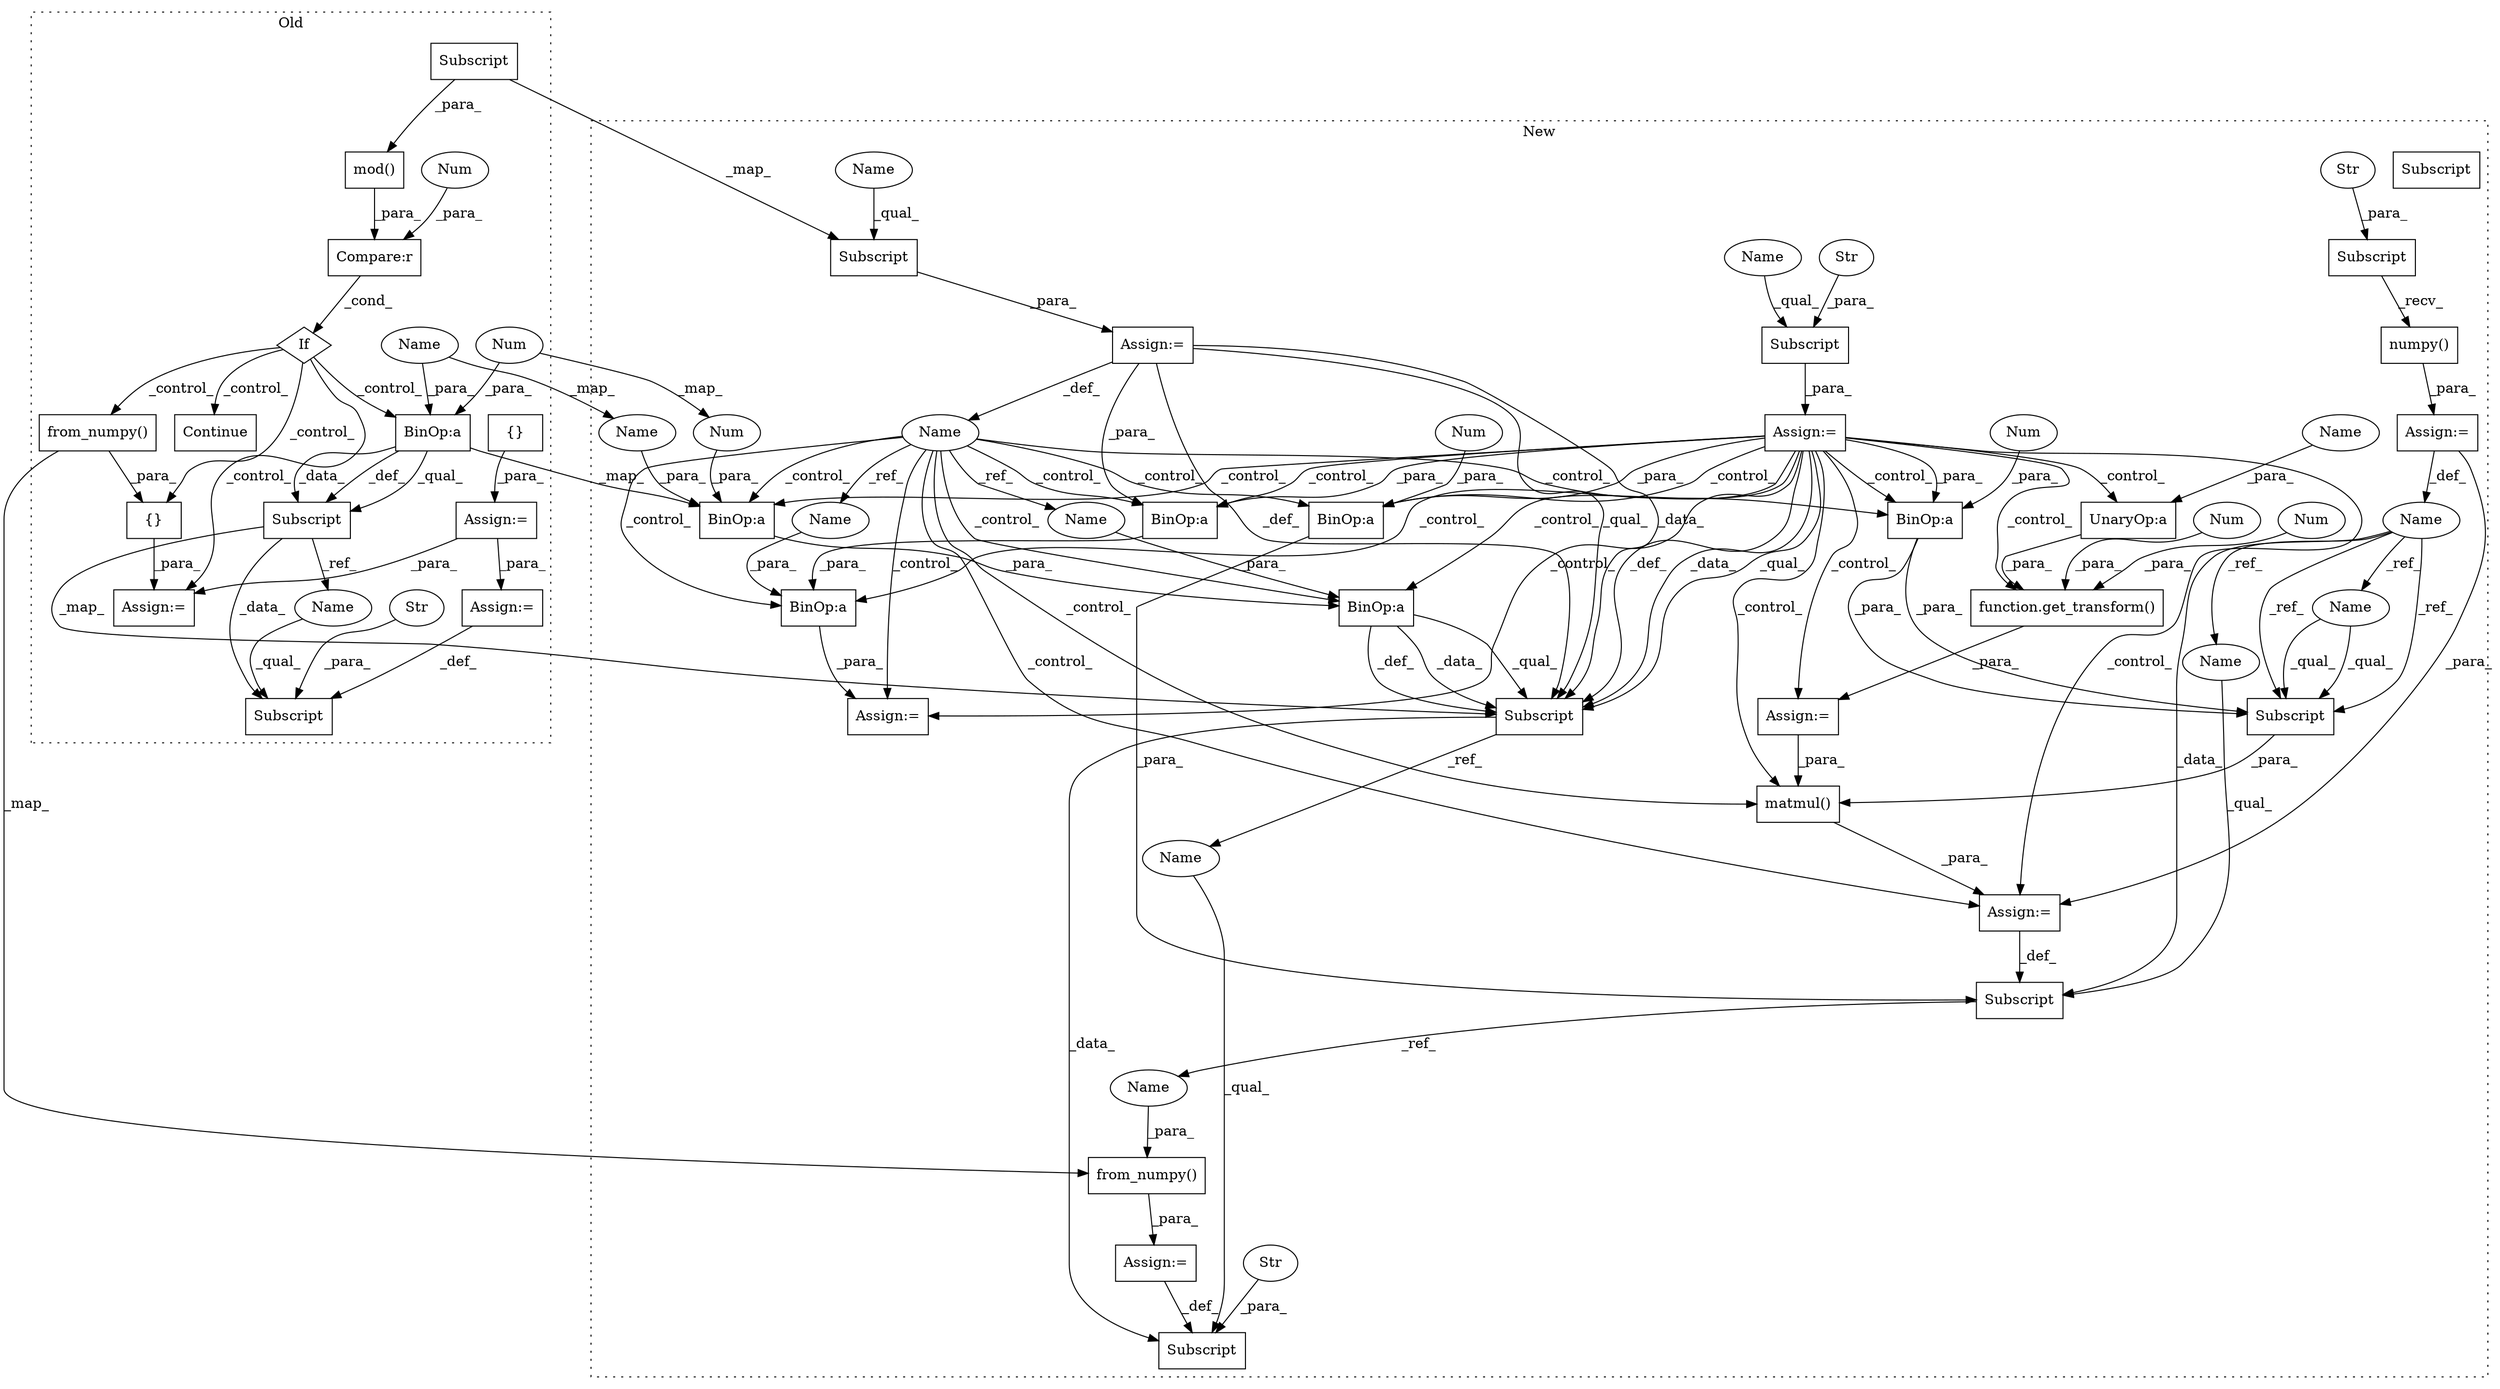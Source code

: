 digraph G {
subgraph cluster0 {
1 [label="{}" a="59" s="2007,2051" l="1,0" shape="box"];
9 [label="If" a="96" s="1558" l="3" shape="diamond"];
17 [label="BinOp:a" a="82" s="1791" l="3" shape="box"];
18 [label="Subscript" a="63" s="2100,0" l="13,0" shape="box"];
26 [label="Num" a="76" s="1794" l="3" shape="ellipse"];
27 [label="Subscript" a="63" s="2204,0" l="14,0" shape="box"];
28 [label="{}" a="59" s="1524,1524" l="2,1" shape="box"];
29 [label="Str" a="66" s="2210" l="7" shape="ellipse"];
31 [label="mod()" a="75" s="1561,1592" l="7,1" shape="box"];
32 [label="Compare:r" a="40" s="1561" l="37" shape="box"];
33 [label="Num" a="76" s="1597" l="1" shape="ellipse"];
35 [label="from_numpy()" a="75" s="2008,2050" l="17,1" shape="box"];
36 [label="Continue" a="43" s="1612" l="8" shape="box"];
41 [label="Assign:=" a="68" s="2218" l="3" shape="box"];
42 [label="Assign:=" a="68" s="2003" l="4" shape="box"];
44 [label="Assign:=" a="68" s="1521" l="3" shape="box"];
47 [label="Subscript" a="63" s="1571,0" l="21,0" shape="box"];
53 [label="Name" a="87" s="2204" l="5" shape="ellipse"];
54 [label="Name" a="87" s="1788" l="3" shape="ellipse"];
label = "Old";
style="dotted";
}
subgraph cluster1 {
2 [label="matmul()" a="75" s="950,974" l="10,1" shape="box"];
3 [label="Assign:=" a="68" s="1140" l="3" shape="box"];
4 [label="Assign:=" a="68" s="947" l="3" shape="box"];
5 [label="BinOp:a" a="82" s="942" l="3" shape="box"];
6 [label="numpy()" a="75" s="335" l="21" shape="box"];
7 [label="Num" a="76" s="945" l="1" shape="ellipse"];
8 [label="Name" a="87" s="518" l="1" shape="ellipse"];
10 [label="Subscript" a="63" s="1127,0" l="13,0" shape="box"];
11 [label="BinOp:a" a="82" s="713" l="9" shape="box"];
12 [label="BinOp:a" a="82" s="969" l="3" shape="box"];
13 [label="Subscript" a="63" s="963,0" l="11,0" shape="box"];
14 [label="BinOp:a" a="82" s="567" l="3" shape="box"];
15 [label="UnaryOp:a" a="61" s="500" l="4" shape="box"];
16 [label="BinOp:a" a="82" s="713" l="3" shape="box"];
19 [label="Subscript" a="63" s="1023,0" l="13,0" shape="box"];
20 [label="BinOp:a" a="82" s="563" l="3" shape="box"];
21 [label="Subscript" a="63" s="335,0" l="13,0" shape="box"];
22 [label="Str" a="66" s="341" l="6" shape="ellipse"];
23 [label="Subscript" a="63" s="936,0" l="11,0" shape="box"];
24 [label="Str" a="66" s="1133" l="6" shape="ellipse"];
25 [label="Num" a="76" s="716" l="3" shape="ellipse"];
30 [label="Num" a="76" s="972" l="1" shape="ellipse"];
34 [label="from_numpy()" a="75" s="1143,1164" l="17,1" shape="box"];
37 [label="Name" a="87" s="328" l="4" shape="ellipse"];
38 [label="function.get_transform()" a="75" s="480,504" l="14,1" shape="box"];
39 [label="Num" a="76" s="494" l="1" shape="ellipse"];
40 [label="Num" a="76" s="497" l="1" shape="ellipse"];
43 [label="Assign:=" a="68" s="332" l="3" shape="box"];
45 [label="Assign:=" a="68" s="559" l="3" shape="box"];
46 [label="Assign:=" a="68" s="233" l="3" shape="box"];
48 [label="Subscript" a="63" s="236,0" l="21,0" shape="box"];
49 [label="Subscript" a="63" s="197,0" l="20,0" shape="box"];
50 [label="Str" a="66" s="204" l="12" shape="ellipse"];
51 [label="Assign:=" a="68" s="477" l="3" shape="box"];
52 [label="Assign:=" a="68" s="194" l="3" shape="box"];
55 [label="Name" a="87" s="236" l="6" shape="ellipse"];
56 [label="Name" a="87" s="197" l="6" shape="ellipse"];
57 [label="Name" a="87" s="501" l="3" shape="ellipse"];
58 [label="Name" a="87" s="710" l="3" shape="ellipse"];
59 [label="Name" a="87" s="936" l="4" shape="ellipse"];
60 [label="Name" a="87" s="963" l="4" shape="ellipse"];
61 [label="Subscript" a="63" s="963,0" l="11,0" shape="box"];
62 [label="Name" a="87" s="1160" l="4" shape="ellipse"];
63 [label="Name" a="87" s="562" l="1" shape="ellipse"];
64 [label="Name" a="87" s="722" l="1" shape="ellipse"];
65 [label="Name" a="87" s="1127" l="5" shape="ellipse"];
label = "New";
style="dotted";
}
1 -> 42 [label="_para_"];
2 -> 4 [label="_para_"];
3 -> 10 [label="_def_"];
4 -> 23 [label="_def_"];
5 -> 23 [label="_para_"];
6 -> 43 [label="_para_"];
7 -> 5 [label="_para_"];
8 -> 16 [label="_control_"];
8 -> 64 [label="_ref_"];
8 -> 45 [label="_control_"];
8 -> 4 [label="_control_"];
8 -> 11 [label="_control_"];
8 -> 14 [label="_control_"];
8 -> 2 [label="_control_"];
8 -> 63 [label="_ref_"];
8 -> 5 [label="_control_"];
8 -> 12 [label="_control_"];
8 -> 20 [label="_control_"];
9 -> 42 [label="_control_"];
9 -> 17 [label="_control_"];
9 -> 35 [label="_control_"];
9 -> 1 [label="_control_"];
9 -> 36 [label="_control_"];
11 -> 19 [label="_qual_"];
11 -> 19 [label="_def_"];
11 -> 19 [label="_data_"];
12 -> 61 [label="_para_"];
12 -> 61 [label="_para_"];
14 -> 20 [label="_para_"];
15 -> 38 [label="_para_"];
16 -> 11 [label="_para_"];
17 -> 18 [label="_def_"];
17 -> 16 [label="_map_"];
17 -> 18 [label="_qual_"];
17 -> 18 [label="_data_"];
18 -> 19 [label="_map_"];
18 -> 27 [label="_data_"];
18 -> 53 [label="_ref_"];
19 -> 10 [label="_data_"];
19 -> 65 [label="_ref_"];
20 -> 45 [label="_para_"];
21 -> 6 [label="_recv_"];
22 -> 21 [label="_para_"];
23 -> 62 [label="_ref_"];
24 -> 10 [label="_para_"];
25 -> 16 [label="_para_"];
26 -> 25 [label="_map_"];
26 -> 17 [label="_para_"];
28 -> 44 [label="_para_"];
29 -> 27 [label="_para_"];
30 -> 12 [label="_para_"];
31 -> 32 [label="_para_"];
32 -> 9 [label="_cond_"];
33 -> 32 [label="_para_"];
34 -> 3 [label="_para_"];
35 -> 34 [label="_map_"];
35 -> 1 [label="_para_"];
37 -> 61 [label="_ref_"];
37 -> 61 [label="_ref_"];
37 -> 23 [label="_data_"];
37 -> 59 [label="_ref_"];
37 -> 60 [label="_ref_"];
38 -> 51 [label="_para_"];
39 -> 38 [label="_para_"];
40 -> 38 [label="_para_"];
41 -> 27 [label="_def_"];
43 -> 37 [label="_def_"];
43 -> 4 [label="_para_"];
44 -> 41 [label="_para_"];
44 -> 42 [label="_para_"];
46 -> 19 [label="_qual_"];
46 -> 19 [label="_data_"];
46 -> 19 [label="_def_"];
46 -> 8 [label="_def_"];
46 -> 14 [label="_para_"];
47 -> 48 [label="_map_"];
47 -> 31 [label="_para_"];
48 -> 46 [label="_para_"];
49 -> 52 [label="_para_"];
50 -> 49 [label="_para_"];
51 -> 2 [label="_para_"];
52 -> 20 [label="_control_"];
52 -> 15 [label="_control_"];
52 -> 14 [label="_para_"];
52 -> 51 [label="_control_"];
52 -> 4 [label="_control_"];
52 -> 19 [label="_data_"];
52 -> 19 [label="_qual_"];
52 -> 12 [label="_control_"];
52 -> 5 [label="_control_"];
52 -> 12 [label="_para_"];
52 -> 19 [label="_def_"];
52 -> 5 [label="_para_"];
52 -> 45 [label="_control_"];
52 -> 38 [label="_control_"];
52 -> 16 [label="_control_"];
52 -> 11 [label="_control_"];
52 -> 14 [label="_control_"];
52 -> 2 [label="_control_"];
53 -> 27 [label="_qual_"];
54 -> 58 [label="_map_"];
54 -> 17 [label="_para_"];
55 -> 48 [label="_qual_"];
56 -> 49 [label="_qual_"];
57 -> 15 [label="_para_"];
58 -> 16 [label="_para_"];
59 -> 23 [label="_qual_"];
60 -> 61 [label="_qual_"];
60 -> 61 [label="_qual_"];
61 -> 2 [label="_para_"];
62 -> 34 [label="_para_"];
63 -> 20 [label="_para_"];
64 -> 11 [label="_para_"];
65 -> 10 [label="_qual_"];
}
